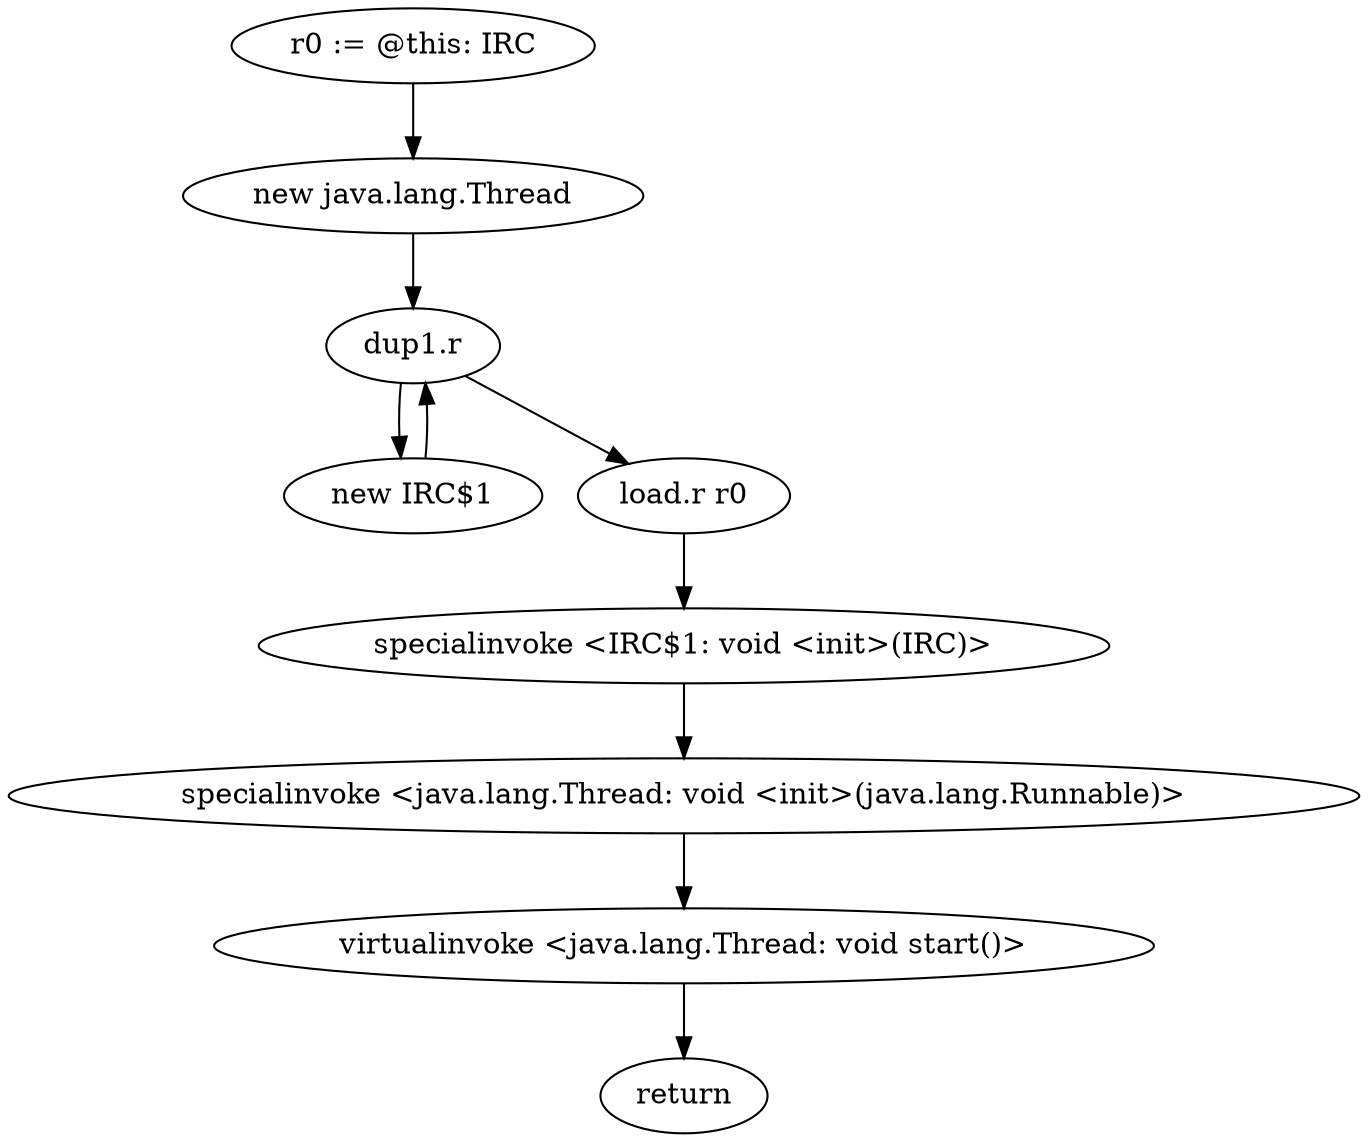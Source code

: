 digraph "" {
    "r0 := @this: IRC"
    "new java.lang.Thread"
    "r0 := @this: IRC"->"new java.lang.Thread";
    "dup1.r"
    "new java.lang.Thread"->"dup1.r";
    "new IRC$1"
    "dup1.r"->"new IRC$1";
    "new IRC$1"->"dup1.r";
    "load.r r0"
    "dup1.r"->"load.r r0";
    "specialinvoke <IRC$1: void <init>(IRC)>"
    "load.r r0"->"specialinvoke <IRC$1: void <init>(IRC)>";
    "specialinvoke <java.lang.Thread: void <init>(java.lang.Runnable)>"
    "specialinvoke <IRC$1: void <init>(IRC)>"->"specialinvoke <java.lang.Thread: void <init>(java.lang.Runnable)>";
    "virtualinvoke <java.lang.Thread: void start()>"
    "specialinvoke <java.lang.Thread: void <init>(java.lang.Runnable)>"->"virtualinvoke <java.lang.Thread: void start()>";
    "return"
    "virtualinvoke <java.lang.Thread: void start()>"->"return";
}
